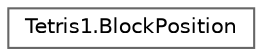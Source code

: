 digraph "Graphical Class Hierarchy"
{
 // LATEX_PDF_SIZE
  bgcolor="transparent";
  edge [fontname=Helvetica,fontsize=10,labelfontname=Helvetica,labelfontsize=10];
  node [fontname=Helvetica,fontsize=10,shape=box,height=0.2,width=0.4];
  rankdir="LR";
  Node0 [id="Node000000",label="Tetris1.BlockPosition",height=0.2,width=0.4,color="grey40", fillcolor="white", style="filled",URL="$class_tetris1_1_1_block_position.html",tooltip=" "];
}
